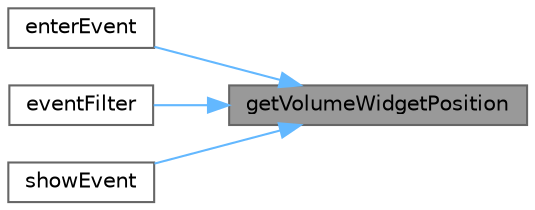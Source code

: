 digraph "getVolumeWidgetPosition"
{
 // LATEX_PDF_SIZE
  bgcolor="transparent";
  edge [fontname=Helvetica,fontsize=10,labelfontname=Helvetica,labelfontsize=10];
  node [fontname=Helvetica,fontsize=10,shape=box,height=0.2,width=0.4];
  rankdir="RL";
  Node1 [id="Node000001",label="getVolumeWidgetPosition",height=0.2,width=0.4,color="gray40", fillcolor="grey60", style="filled", fontcolor="black",tooltip="获取音量控件位置"];
  Node1 -> Node2 [id="edge1_Node000001_Node000002",dir="back",color="steelblue1",style="solid",tooltip=" "];
  Node2 [id="Node000002",label="enterEvent",height=0.2,width=0.4,color="grey40", fillcolor="white", style="filled",URL="$class_volume_tool_btn.html#ae30868492e047dc485c73e92d33a0b1d",tooltip="鼠标进入事件，显示音量控件"];
  Node1 -> Node3 [id="edge2_Node000001_Node000003",dir="back",color="steelblue1",style="solid",tooltip=" "];
  Node3 [id="Node000003",label="eventFilter",height=0.2,width=0.4,color="grey40", fillcolor="white", style="filled",URL="$class_volume_tool_btn.html#a7eb87a6d4464680c455d278d1d32eba6",tooltip="事件过滤器，处理主窗口事件"];
  Node1 -> Node4 [id="edge3_Node000001_Node000004",dir="back",color="steelblue1",style="solid",tooltip=" "];
  Node4 [id="Node000004",label="showEvent",height=0.2,width=0.4,color="grey40", fillcolor="white", style="filled",URL="$class_volume_tool_btn.html#a26eb1890b4d4dfb7bf76fb7c44cbdebf",tooltip="控件显示事件，更新音量控件位置"];
}
